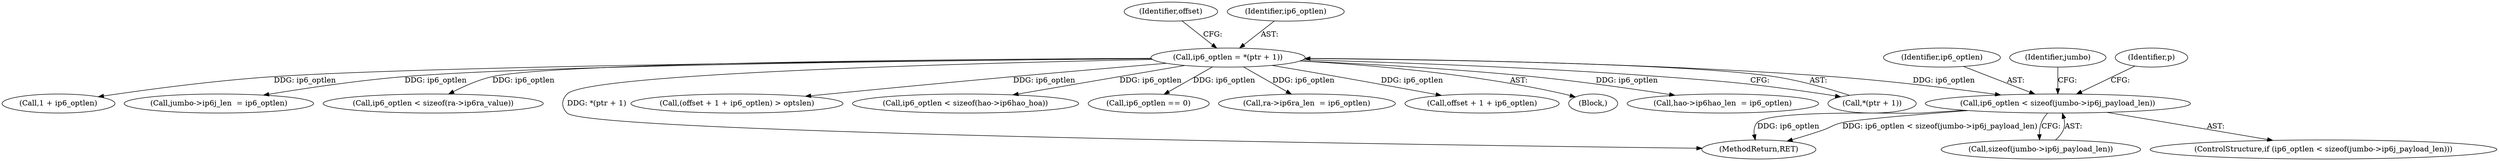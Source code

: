digraph "0_suricata_11f3659f64a4e42e90cb3c09fcef66894205aefe@API" {
"1000656" [label="(Call,ip6_optlen < sizeof(jumbo->ip6j_payload_len))"];
"1000551" [label="(Call,ip6_optlen = *(ptr + 1))"];
"1000657" [label="(Identifier,ip6_optlen)"];
"1000670" [label="(Identifier,jumbo)"];
"1000700" [label="(Call,hao->ip6hao_len  = ip6_optlen)"];
"1000553" [label="(Call,*(ptr + 1))"];
"1000560" [label="(Identifier,offset)"];
"1000656" [label="(Call,ip6_optlen < sizeof(jumbo->ip6j_payload_len))"];
"1000561" [label="(Call,1 + ip6_optlen)"];
"1000650" [label="(Call,jumbo->ip6j_len  = ip6_optlen)"];
"1000552" [label="(Identifier,ip6_optlen)"];
"1000604" [label="(Call,ip6_optlen < sizeof(ra->ip6ra_value))"];
"1000551" [label="(Call,ip6_optlen = *(ptr + 1))"];
"1001089" [label="(MethodReturn,RET)"];
"1000658" [label="(Call,sizeof(jumbo->ip6j_payload_len))"];
"1000558" [label="(Call,(offset + 1 + ip6_optlen) > optslen)"];
"1000706" [label="(Call,ip6_optlen < sizeof(hao->ip6hao_hoa))"];
"1000579" [label="(Call,ip6_optlen == 0)"];
"1000598" [label="(Call,ra->ip6ra_len  = ip6_optlen)"];
"1000664" [label="(Identifier,p)"];
"1000559" [label="(Call,offset + 1 + ip6_optlen)"];
"1000655" [label="(ControlStructure,if (ip6_optlen < sizeof(jumbo->ip6j_payload_len)))"];
"1000525" [label="(Block,)"];
"1000656" -> "1000655"  [label="AST: "];
"1000656" -> "1000658"  [label="CFG: "];
"1000657" -> "1000656"  [label="AST: "];
"1000658" -> "1000656"  [label="AST: "];
"1000664" -> "1000656"  [label="CFG: "];
"1000670" -> "1000656"  [label="CFG: "];
"1000656" -> "1001089"  [label="DDG: ip6_optlen < sizeof(jumbo->ip6j_payload_len)"];
"1000656" -> "1001089"  [label="DDG: ip6_optlen"];
"1000551" -> "1000656"  [label="DDG: ip6_optlen"];
"1000551" -> "1000525"  [label="AST: "];
"1000551" -> "1000553"  [label="CFG: "];
"1000552" -> "1000551"  [label="AST: "];
"1000553" -> "1000551"  [label="AST: "];
"1000560" -> "1000551"  [label="CFG: "];
"1000551" -> "1001089"  [label="DDG: *(ptr + 1)"];
"1000551" -> "1000558"  [label="DDG: ip6_optlen"];
"1000551" -> "1000559"  [label="DDG: ip6_optlen"];
"1000551" -> "1000561"  [label="DDG: ip6_optlen"];
"1000551" -> "1000579"  [label="DDG: ip6_optlen"];
"1000551" -> "1000598"  [label="DDG: ip6_optlen"];
"1000551" -> "1000604"  [label="DDG: ip6_optlen"];
"1000551" -> "1000650"  [label="DDG: ip6_optlen"];
"1000551" -> "1000700"  [label="DDG: ip6_optlen"];
"1000551" -> "1000706"  [label="DDG: ip6_optlen"];
}
